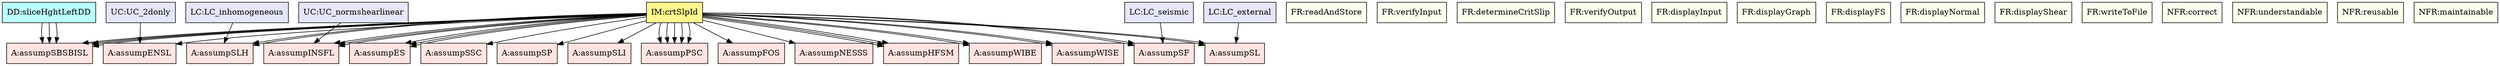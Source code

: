 digraph avsall {
	dataDefn:alpha_i -> assumpSBSBISL;
	dataDefn:beta_i -> assumpSBSBISL;
	dataDefn:h_i -> assumpSBSBISL;
	theory:equilibriumCS -> assumpENSL;
	theory:mcShrSrgth -> assumpSBSBISL;
	theory:resShr -> assumpSLH;
	theory:resShr -> assumpSP;
	theory:resShr -> assumpSLI;
	theory:resShr -> assumpPSC;
	theory:mobShr -> assumpFOS;
	theory:effNormF -> assumpPSC;
	theory:X_i -> assumpINSFL;
	theory:momentEql -> assumpNESSS;
	theory:momentEql -> assumpHFSM;
	theory:sliceWght -> assumpSLH;
	theory:sliceWght -> assumpPSC;
	theory:sliceWght -> assumpSBSBISL;
	theory:sliceWght -> assumpWIBE;
	theory:sliceWght -> assumpWISE;
	theory:baseWtrF -> assumpPSC;
	theory:baseWtrF -> assumpSBSBISL;
	theory:baseWtrF -> assumpWIBE;
	theory:baseWtrF -> assumpHFSM;
	theory:srfWtrF -> assumpPSC;
	theory:srfWtrF -> assumpSBSBISL;
	theory:srfWtrF -> assumpWISE;
	theory:srfWtrF -> assumpHFSM;
	theory:FS -> assumpINSFL;
	theory:FS -> assumpES;
	theory:FS -> assumpSF;
	theory:FS -> assumpSL;
	theory:nrmShrForIM -> assumpINSFL;
	theory:nrmShrForIM -> assumpES;
	theory:nrmShrForIM -> assumpSF;
	theory:nrmShrForIM -> assumpSL;
	theory:intsliceFsRC -> assumpES;
	theory:crtSlpIdIM -> assumpSSC;
	LC_inhomogeneous -> assumpSLH;
	LC_seismic -> assumpSF;
	LC_external -> assumpSL;
	UC_normshearlinear -> assumpINSFL;
	UC_2donly -> assumpENSL;


	assumpSSC	[shape=box, color=black, style=filled, fillcolor=mistyrose, label="A:assumpSSC"];
	assumpFOS	[shape=box, color=black, style=filled, fillcolor=mistyrose, label="A:assumpFOS"];
	assumpSLH	[shape=box, color=black, style=filled, fillcolor=mistyrose, label="A:assumpSLH"];
	assumpSP	[shape=box, color=black, style=filled, fillcolor=mistyrose, label="A:assumpSP"];
	assumpSLI	[shape=box, color=black, style=filled, fillcolor=mistyrose, label="A:assumpSLI"];
	assumpINSFL	[shape=box, color=black, style=filled, fillcolor=mistyrose, label="A:assumpINSFL"];
	assumpPSC	[shape=box, color=black, style=filled, fillcolor=mistyrose, label="A:assumpPSC"];
	assumpENSL	[shape=box, color=black, style=filled, fillcolor=mistyrose, label="A:assumpENSL"];
	assumpSBSBISL	[shape=box, color=black, style=filled, fillcolor=mistyrose, label="A:assumpSBSBISL"];
	assumpES	[shape=box, color=black, style=filled, fillcolor=mistyrose, label="A:assumpES"];
	assumpSF	[shape=box, color=black, style=filled, fillcolor=mistyrose, label="A:assumpSF"];
	assumpSL	[shape=box, color=black, style=filled, fillcolor=mistyrose, label="A:assumpSL"];
	assumpWIBE	[shape=box, color=black, style=filled, fillcolor=mistyrose, label="A:assumpWIBE"];
	assumpWISE	[shape=box, color=black, style=filled, fillcolor=mistyrose, label="A:assumpWISE"];
	assumpNESSS	[shape=box, color=black, style=filled, fillcolor=mistyrose, label="A:assumpNESSS"];
	assumpHFSM	[shape=box, color=black, style=filled, fillcolor=mistyrose, label="A:assumpHFSM"];

	subgraph A {
	rank="same"
	{assumpSSC, assumpFOS, assumpSLH, assumpSP, assumpSLI, assumpINSFL, assumpPSC, assumpENSL, assumpSBSBISL, assumpES, assumpSF, assumpSL, assumpWIBE, assumpWISE, assumpNESSS, assumpHFSM}
	}

	dataDefn:H_i	[shape=box, color=black, style=filled, fillcolor=paleturquoise1, label="DD:intersliceWtrF"];
	dataDefn:alpha_i	[shape=box, color=black, style=filled, fillcolor=paleturquoise1, label="DD:angleA"];
	dataDefn:beta_i	[shape=box, color=black, style=filled, fillcolor=paleturquoise1, label="DD:angleB"];
	dataDefn:b_i	[shape=box, color=black, style=filled, fillcolor=paleturquoise1, label="DD:lengthB"];
	dataDefn:l_bi	[shape=box, color=black, style=filled, fillcolor=paleturquoise1, label="DD:lengthLb"];
	dataDefn:l_si	[shape=box, color=black, style=filled, fillcolor=paleturquoise1, label="DD:lengthLs"];
	dataDefn:h_i	[shape=box, color=black, style=filled, fillcolor=paleturquoise1, label="DD:slcHeight"];
	dataDefn:sigma	[shape=box, color=black, style=filled, fillcolor=paleturquoise1, label="DD:normStress"];
	dataDefn:tau	[shape=box, color=black, style=filled, fillcolor=paleturquoise1, label="DD:tangStress"];
	dataDefn:torque	[shape=box, color=black, style=filled, fillcolor=paleturquoise1, label="DD:torque"];
	dataDefn:f_i	[shape=box, color=black, style=filled, fillcolor=paleturquoise1, label="DD:ratioVariation"];
	dataDefn:Phi	[shape=box, color=black, style=filled, fillcolor=paleturquoise1, label="DD:convertFunc1"];
	dataDefn:Psi	[shape=box, color=black, style=filled, fillcolor=paleturquoise1, label="DD:convertFunc2"];
	dataDefn:F_xG	[shape=box, color=black, style=filled, fillcolor=paleturquoise1, label="DD:nrmForceSumDD"];
	dataDefn:F_xH	[shape=box, color=black, style=filled, fillcolor=paleturquoise1, label="DD:watForceSumDD"];
	dataDefn:hR	[shape=box, color=black, style=filled, fillcolor=paleturquoise1, label="DD:sliceHghtRightDD"];
	dataDefn:hL	[shape=box, color=black, style=filled, fillcolor=paleturquoise1, label="DD:sliceHghtLeftDD"];

	subgraph DD {
	rank="same"
	{dataDefn:H_i, dataDefn:alpha_i, dataDefn:beta_i, dataDefn:b_i, dataDefn:l_bi, dataDefn:l_si, dataDefn:h_i, dataDefn:sigma, dataDefn:tau, dataDefn:torque, dataDefn:f_i, dataDefn:Phi, dataDefn:Psi, dataDefn:F_xG, dataDefn:F_xH, dataDefn:hR, dataDefn:hL}
	}

	theory:factOfSafetyTM	[shape=box, color=black, style=filled, fillcolor=pink, label="TM:factOfSafety"];
	theory:equilibriumCS	[shape=box, color=black, style=filled, fillcolor=pink, label="TM:equilibrium"];
	theory:mcShrSrgth	[shape=box, color=black, style=filled, fillcolor=pink, label="TM:mcShrStrgth"];
	theory:effectiveStressTM	[shape=box, color=black, style=filled, fillcolor=pink, label="TM:effStress"];
	theory:newtonSL	[shape=box, color=black, style=filled, fillcolor=pink, label="TM:NewtonSecLawMot"];

	subgraph TM {
	rank="same"
	{theory:factOfSafetyTM, theory:equilibriumCS, theory:mcShrSrgth, theory:effectiveStressTM, theory:newtonSL}
	}

	theory:normForcEq	[shape=box, color=black, style=filled, fillcolor=palegreen, label="GD:normForcEq"];
	theory:bsShrFEq	[shape=box, color=black, style=filled, fillcolor=palegreen, label="GD:bsShrFEq"];
	theory:resShr	[shape=box, color=black, style=filled, fillcolor=palegreen, label="GD:resShr"];
	theory:mobShr	[shape=box, color=black, style=filled, fillcolor=palegreen, label="GD:mobShr"];
	theory:effNormF	[shape=box, color=black, style=filled, fillcolor=palegreen, label="GD:effNormF"];
	theory:resShearWO	[shape=box, color=black, style=filled, fillcolor=palegreen, label="GD:resShearWO"];
	theory:mobShearWO	[shape=box, color=black, style=filled, fillcolor=palegreen, label="GD:mobShearWO"];
	theory:X_i	[shape=box, color=black, style=filled, fillcolor=palegreen, label="GD:normShrR"];
	theory:momentEql	[shape=box, color=black, style=filled, fillcolor=palegreen, label="GD:momentEql"];
	theory:weight	[shape=box, color=black, style=filled, fillcolor=palegreen, label="GD:weight"];
	theory:sliceWght	[shape=box, color=black, style=filled, fillcolor=palegreen, label="GD:sliceWght"];
	theory:pressure	[shape=box, color=black, style=filled, fillcolor=palegreen, label="GD:hsPressure"];
	theory:baseWtrF	[shape=box, color=black, style=filled, fillcolor=palegreen, label="GD:baseWtrF"];
	theory:srfWtrF	[shape=box, color=black, style=filled, fillcolor=palegreen, label="GD:srfWtrF"];

	subgraph GD {
	rank="same"
	{theory:normForcEq, theory:bsShrFEq, theory:resShr, theory:mobShr, theory:effNormF, theory:resShearWO, theory:mobShearWO, theory:X_i, theory:momentEql, theory:weight, theory:sliceWght, theory:pressure, theory:baseWtrF, theory:srfWtrF}
	}

	theory:FS	[shape=box, color=black, style=filled, fillcolor=khaki1, label="IM:fctSfty"];
	theory:nrmShrForIM	[shape=box, color=black, style=filled, fillcolor=khaki1, label="IM:nrmShrFor"];
	theory:nrmShrForNumRC	[shape=box, color=black, style=filled, fillcolor=khaki1, label="IM:nrmShrForNum"];
	theory:nrmShrForDenRC	[shape=box, color=black, style=filled, fillcolor=khaki1, label="IM:nrmShrForDen"];
	theory:intsliceFsRC	[shape=box, color=black, style=filled, fillcolor=khaki1, label="IM:intsliceFs"];
	theory:crtSlpIdIM	[shape=box, color=black, style=filled, fillcolor=khaki1, label="IM:crtSlpId"];

	subgraph IM {
	rank="same"
	{theory:FS, theory:nrmShrForIM, theory:nrmShrForNumRC, theory:nrmShrForDenRC, theory:intsliceFsRC, theory:crtSlpIdIM}
	}

	readAndStore	[shape=box, color=black, style=filled, fillcolor=ivory, label="FR:readAndStore"];
	verifyInput	[shape=box, color=black, style=filled, fillcolor=ivory, label="FR:verifyInput"];
	determineCritSlip	[shape=box, color=black, style=filled, fillcolor=ivory, label="FR:determineCritSlip"];
	verifyOutput	[shape=box, color=black, style=filled, fillcolor=ivory, label="FR:verifyOutput"];
	displayInput	[shape=box, color=black, style=filled, fillcolor=ivory, label="FR:displayInput"];
	displayGraph	[shape=box, color=black, style=filled, fillcolor=ivory, label="FR:displayGraph"];
	displayFS	[shape=box, color=black, style=filled, fillcolor=ivory, label="FR:displayFS"];
	displayNormal	[shape=box, color=black, style=filled, fillcolor=ivory, label="FR:displayNormal"];
	displayShear	[shape=box, color=black, style=filled, fillcolor=ivory, label="FR:displayShear"];
	writeToFile	[shape=box, color=black, style=filled, fillcolor=ivory, label="FR:writeToFile"];
	correct	[shape=box, color=black, style=filled, fillcolor=ivory, label="NFR:correct"];
	understandable	[shape=box, color=black, style=filled, fillcolor=ivory, label="NFR:understandable"];
	reusable	[shape=box, color=black, style=filled, fillcolor=ivory, label="NFR:reusable"];
	maintainable	[shape=box, color=black, style=filled, fillcolor=ivory, label="NFR:maintainable"];

	subgraph FR {
	rank="same"
	{readAndStore, verifyInput, determineCritSlip, verifyOutput, displayInput, displayGraph, displayFS, displayNormal, displayShear, writeToFile, correct, understandable, reusable, maintainable}
	}

	LC_inhomogeneous	[shape=box, color=black, style=filled, fillcolor=lavender, label="LC:LC_inhomogeneous"];
	LC_seismic	[shape=box, color=black, style=filled, fillcolor=lavender, label="LC:LC_seismic"];
	LC_external	[shape=box, color=black, style=filled, fillcolor=lavender, label="LC:LC_external"];
	UC_normshearlinear	[shape=box, color=black, style=filled, fillcolor=lavender, label="UC:UC_normshearlinear"];
	UC_2donly	[shape=box, color=black, style=filled, fillcolor=lavender, label="UC:UC_2donly"];

	subgraph LC {
	rank="same"
	{LC_inhomogeneous, LC_seismic, LC_external, UC_normshearlinear, UC_2donly}
	}

}
